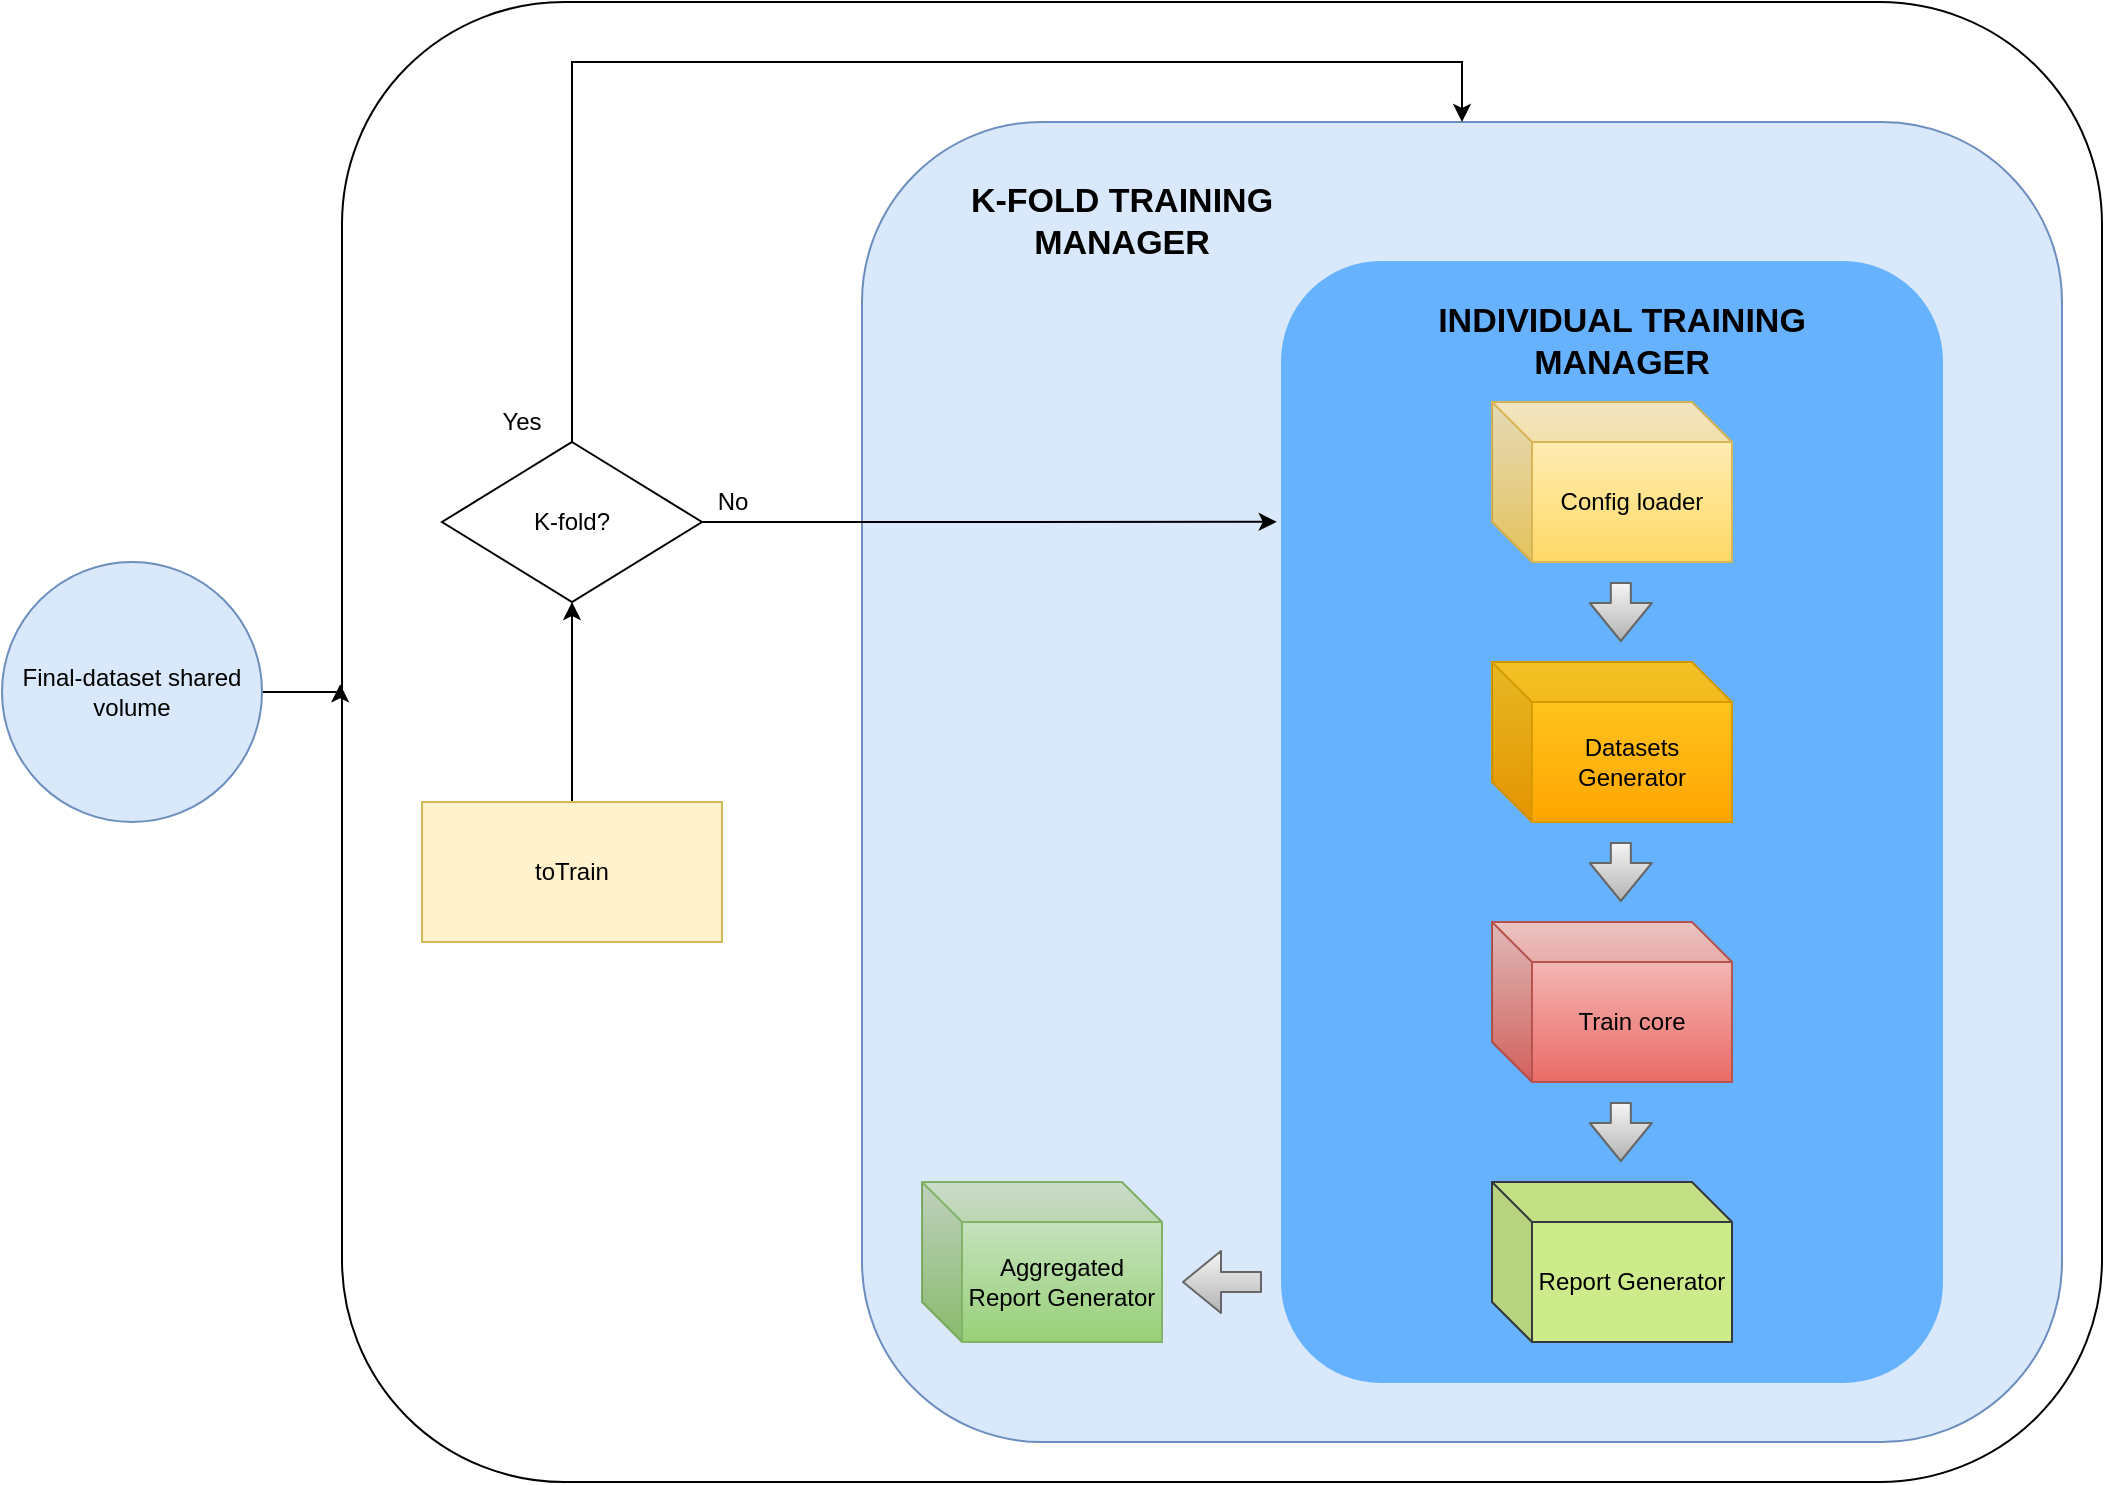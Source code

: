 <mxfile version="14.4.8" type="device"><diagram id="EXH-aJdhP6M9Erj9VAVy" name="Page-1"><mxGraphModel dx="1306" dy="1369" grid="1" gridSize="10" guides="1" tooltips="1" connect="1" arrows="1" fold="1" page="1" pageScale="1" pageWidth="1100" pageHeight="850" math="0" shadow="0"><root><mxCell id="0"/><mxCell id="1" parent="0"/><mxCell id="vWJcprjRSGPdVMH6EBo2-2" value="" style="rounded=1;whiteSpace=wrap;html=1;" vertex="1" parent="1"><mxGeometry x="190" y="30" width="880" height="740" as="geometry"/></mxCell><mxCell id="vWJcprjRSGPdVMH6EBo2-28" value="" style="rounded=1;whiteSpace=wrap;html=1;fillColor=#dae8fc;strokeColor=#6c8ebf;" vertex="1" parent="1"><mxGeometry x="450" y="90" width="600" height="660" as="geometry"/></mxCell><mxCell id="vWJcprjRSGPdVMH6EBo2-23" value="" style="rounded=1;whiteSpace=wrap;html=1;strokeColor=#66B2FF;fillColor=#66B2FF;" vertex="1" parent="1"><mxGeometry x="660" y="160" width="330" height="560" as="geometry"/></mxCell><mxCell id="vWJcprjRSGPdVMH6EBo2-60" style="edgeStyle=orthogonalEdgeStyle;rounded=0;orthogonalLoop=1;jettySize=auto;html=1;exitX=1;exitY=0.5;exitDx=0;exitDy=0;entryX=-0.001;entryY=0.461;entryDx=0;entryDy=0;entryPerimeter=0;" edge="1" parent="1" source="vWJcprjRSGPdVMH6EBo2-1" target="vWJcprjRSGPdVMH6EBo2-2"><mxGeometry relative="1" as="geometry"/></mxCell><mxCell id="vWJcprjRSGPdVMH6EBo2-1" value="Final-dataset shared volume" style="ellipse;whiteSpace=wrap;html=1;aspect=fixed;fillColor=#dae8fc;strokeColor=#6c8ebf;" vertex="1" parent="1"><mxGeometry x="20" y="310" width="130" height="130" as="geometry"/></mxCell><mxCell id="vWJcprjRSGPdVMH6EBo2-37" style="edgeStyle=orthogonalEdgeStyle;rounded=0;orthogonalLoop=1;jettySize=auto;html=1;exitX=0.5;exitY=0;exitDx=0;exitDy=0;entryX=0.5;entryY=1;entryDx=0;entryDy=0;" edge="1" parent="1" source="vWJcprjRSGPdVMH6EBo2-5" target="vWJcprjRSGPdVMH6EBo2-8"><mxGeometry relative="1" as="geometry"/></mxCell><mxCell id="vWJcprjRSGPdVMH6EBo2-5" value="toTrain" style="rounded=0;whiteSpace=wrap;html=1;fillColor=#fff2cc;strokeColor=#d6b656;" vertex="1" parent="1"><mxGeometry x="230" y="430" width="150" height="70" as="geometry"/></mxCell><mxCell id="vWJcprjRSGPdVMH6EBo2-7" value="Report Generator" style="shape=cube;whiteSpace=wrap;html=1;boundedLbl=1;backgroundOutline=1;darkOpacity=0.05;darkOpacity2=0.1;fillColor=#cdeb8b;strokeColor=#36393d;" vertex="1" parent="1"><mxGeometry x="765" y="620" width="120" height="80" as="geometry"/></mxCell><mxCell id="vWJcprjRSGPdVMH6EBo2-34" style="edgeStyle=orthogonalEdgeStyle;rounded=0;orthogonalLoop=1;jettySize=auto;html=1;exitX=0.5;exitY=0;exitDx=0;exitDy=0;entryX=0.5;entryY=0;entryDx=0;entryDy=0;" edge="1" parent="1" source="vWJcprjRSGPdVMH6EBo2-8" target="vWJcprjRSGPdVMH6EBo2-28"><mxGeometry relative="1" as="geometry"><Array as="points"><mxPoint x="305" y="60"/><mxPoint x="750" y="60"/></Array></mxGeometry></mxCell><mxCell id="vWJcprjRSGPdVMH6EBo2-58" style="edgeStyle=orthogonalEdgeStyle;rounded=0;orthogonalLoop=1;jettySize=auto;html=1;exitX=1;exitY=0.5;exitDx=0;exitDy=0;entryX=-0.008;entryY=0.232;entryDx=0;entryDy=0;entryPerimeter=0;" edge="1" parent="1" source="vWJcprjRSGPdVMH6EBo2-8" target="vWJcprjRSGPdVMH6EBo2-23"><mxGeometry relative="1" as="geometry"/></mxCell><mxCell id="vWJcprjRSGPdVMH6EBo2-8" value="K-fold?" style="rhombus;whiteSpace=wrap;html=1;" vertex="1" parent="1"><mxGeometry x="240" y="250" width="130" height="80" as="geometry"/></mxCell><mxCell id="vWJcprjRSGPdVMH6EBo2-14" value="Train core" style="shape=cube;whiteSpace=wrap;html=1;boundedLbl=1;backgroundOutline=1;darkOpacity=0.05;darkOpacity2=0.1;gradientColor=#ea6b66;fillColor=#f8cecc;strokeColor=#b85450;" vertex="1" parent="1"><mxGeometry x="765" y="490" width="120" height="80" as="geometry"/></mxCell><mxCell id="vWJcprjRSGPdVMH6EBo2-15" value="Datasets Generator" style="shape=cube;whiteSpace=wrap;html=1;boundedLbl=1;backgroundOutline=1;darkOpacity=0.05;darkOpacity2=0.1;gradientColor=#ffa500;fillColor=#ffcd28;strokeColor=#d79b00;" vertex="1" parent="1"><mxGeometry x="765" y="360" width="120" height="80" as="geometry"/></mxCell><mxCell id="vWJcprjRSGPdVMH6EBo2-16" value="Config loader" style="shape=cube;whiteSpace=wrap;html=1;boundedLbl=1;backgroundOutline=1;darkOpacity=0.05;darkOpacity2=0.1;gradientColor=#ffd966;fillColor=#fff2cc;strokeColor=#d6b656;" vertex="1" parent="1"><mxGeometry x="765" y="230" width="120" height="80" as="geometry"/></mxCell><mxCell id="vWJcprjRSGPdVMH6EBo2-26" value="Aggregated Report Generator" style="shape=cube;whiteSpace=wrap;html=1;boundedLbl=1;backgroundOutline=1;darkOpacity=0.05;darkOpacity2=0.1;gradientColor=#97d077;fillColor=#d5e8d4;strokeColor=#82b366;" vertex="1" parent="1"><mxGeometry x="480" y="620" width="120" height="80" as="geometry"/></mxCell><mxCell id="vWJcprjRSGPdVMH6EBo2-27" value="No" style="text;html=1;align=center;verticalAlign=middle;resizable=0;points=[];autosize=1;" vertex="1" parent="1"><mxGeometry x="370" y="270" width="30" height="20" as="geometry"/></mxCell><mxCell id="vWJcprjRSGPdVMH6EBo2-35" value="Yes" style="text;html=1;strokeColor=none;fillColor=none;align=center;verticalAlign=middle;whiteSpace=wrap;rounded=0;" vertex="1" parent="1"><mxGeometry x="260" y="230" width="40" height="20" as="geometry"/></mxCell><mxCell id="vWJcprjRSGPdVMH6EBo2-39" value="&lt;font style=&quot;font-size: 17px&quot;&gt;&lt;b&gt;K-FOLD TRAINING MANAGER&lt;/b&gt;&lt;/font&gt;" style="text;html=1;strokeColor=none;fillColor=none;align=center;verticalAlign=middle;whiteSpace=wrap;rounded=0;" vertex="1" parent="1"><mxGeometry x="480" y="130" width="200" height="20" as="geometry"/></mxCell><mxCell id="vWJcprjRSGPdVMH6EBo2-41" value="&lt;font style=&quot;font-size: 17px&quot;&gt;&lt;b&gt;INDIVIDUAL TRAINING MANAGER&lt;/b&gt;&lt;/font&gt;" style="text;html=1;strokeColor=none;fillColor=none;align=center;verticalAlign=middle;whiteSpace=wrap;rounded=0;" vertex="1" parent="1"><mxGeometry x="730" y="190" width="200" height="20" as="geometry"/></mxCell><mxCell id="vWJcprjRSGPdVMH6EBo2-44" value="" style="shape=flexArrow;endArrow=classic;html=1;gradientColor=#b3b3b3;fillColor=#f5f5f5;strokeColor=#666666;" edge="1" parent="1"><mxGeometry width="50" height="50" relative="1" as="geometry"><mxPoint x="829.41" y="320" as="sourcePoint"/><mxPoint x="829.41" y="350" as="targetPoint"/></mxGeometry></mxCell><mxCell id="vWJcprjRSGPdVMH6EBo2-47" value="" style="shape=flexArrow;endArrow=classic;html=1;gradientColor=#b3b3b3;fillColor=#f5f5f5;strokeColor=#666666;" edge="1" parent="1"><mxGeometry width="50" height="50" relative="1" as="geometry"><mxPoint x="650" y="670" as="sourcePoint"/><mxPoint x="610" y="670.0" as="targetPoint"/></mxGeometry></mxCell><mxCell id="vWJcprjRSGPdVMH6EBo2-51" value="" style="shape=flexArrow;endArrow=classic;html=1;gradientColor=#b3b3b3;fillColor=#f5f5f5;strokeColor=#666666;" edge="1" parent="1"><mxGeometry width="50" height="50" relative="1" as="geometry"><mxPoint x="829.41" y="450.0" as="sourcePoint"/><mxPoint x="829.41" y="480.0" as="targetPoint"/></mxGeometry></mxCell><mxCell id="vWJcprjRSGPdVMH6EBo2-52" value="" style="shape=flexArrow;endArrow=classic;html=1;gradientColor=#b3b3b3;fillColor=#f5f5f5;strokeColor=#666666;" edge="1" parent="1"><mxGeometry width="50" height="50" relative="1" as="geometry"><mxPoint x="829.41" y="580" as="sourcePoint"/><mxPoint x="829.41" y="610" as="targetPoint"/></mxGeometry></mxCell></root></mxGraphModel></diagram></mxfile>